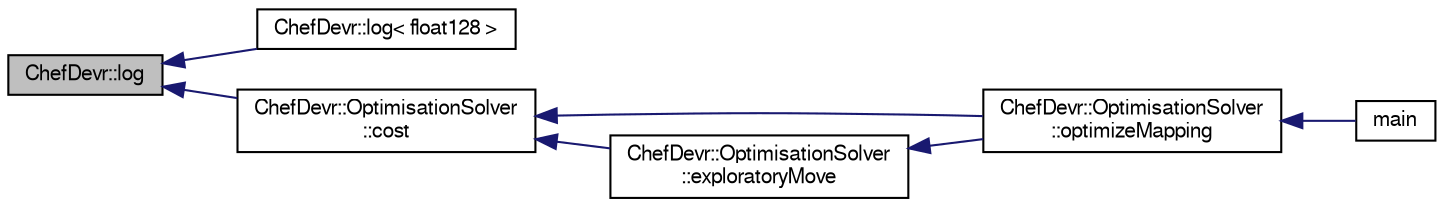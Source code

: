digraph "ChefDevr::log"
{
  edge [fontname="FreeSans",fontsize="10",labelfontname="FreeSans",labelfontsize="10"];
  node [fontname="FreeSans",fontsize="10",shape=record];
  rankdir="LR";
  Node1 [label="ChefDevr::log",height=0.2,width=0.4,color="black", fillcolor="grey75", style="filled", fontcolor="black"];
  Node1 -> Node2 [dir="back",color="midnightblue",fontsize="10",style="solid",fontname="FreeSans"];
  Node2 [label="ChefDevr::log\< float128 \>",height=0.2,width=0.4,color="black", fillcolor="white", style="filled",URL="$namespace_chef_devr.html#a37ed2e22c824da2d8cfb1cf014a1a8c2"];
  Node1 -> Node3 [dir="back",color="midnightblue",fontsize="10",style="solid",fontname="FreeSans"];
  Node3 [label="ChefDevr::OptimisationSolver\l::cost",height=0.2,width=0.4,color="black", fillcolor="white", style="filled",URL="$class_chef_devr_1_1_optimisation_solver.html#aacd50f0bd7f8a0b249bfc7fe670e98c0",tooltip="Computes the cost of the solution defined by K_minus1. "];
  Node3 -> Node4 [dir="back",color="midnightblue",fontsize="10",style="solid",fontname="FreeSans"];
  Node4 [label="ChefDevr::OptimisationSolver\l::optimizeMapping",height=0.2,width=0.4,color="black", fillcolor="white", style="filled",URL="$class_chef_devr_1_1_optimisation_solver.html#ac071d573e4155176f151f9413ef7b107",tooltip="Computes the optimized parametrisation of the BRDFs manifold. Uses Hook & Jeeves method to solve the ..."];
  Node4 -> Node5 [dir="back",color="midnightblue",fontsize="10",style="solid",fontname="FreeSans"];
  Node5 [label="main",height=0.2,width=0.4,color="black", fillcolor="white", style="filled",URL="$main_8cpp.html#ac0f2228420376f4db7e1274f2b41667c"];
  Node3 -> Node6 [dir="back",color="midnightblue",fontsize="10",style="solid",fontname="FreeSans"];
  Node6 [label="ChefDevr::OptimisationSolver\l::exploratoryMove",height=0.2,width=0.4,color="black", fillcolor="white", style="filled",URL="$class_chef_devr_1_1_optimisation_solver.html#a8e53a3b232857f165df0a13370bdd404",tooltip="Updates the movement vector of X that improves the solution (X_move) "];
  Node6 -> Node4 [dir="back",color="midnightblue",fontsize="10",style="solid",fontname="FreeSans"];
}
